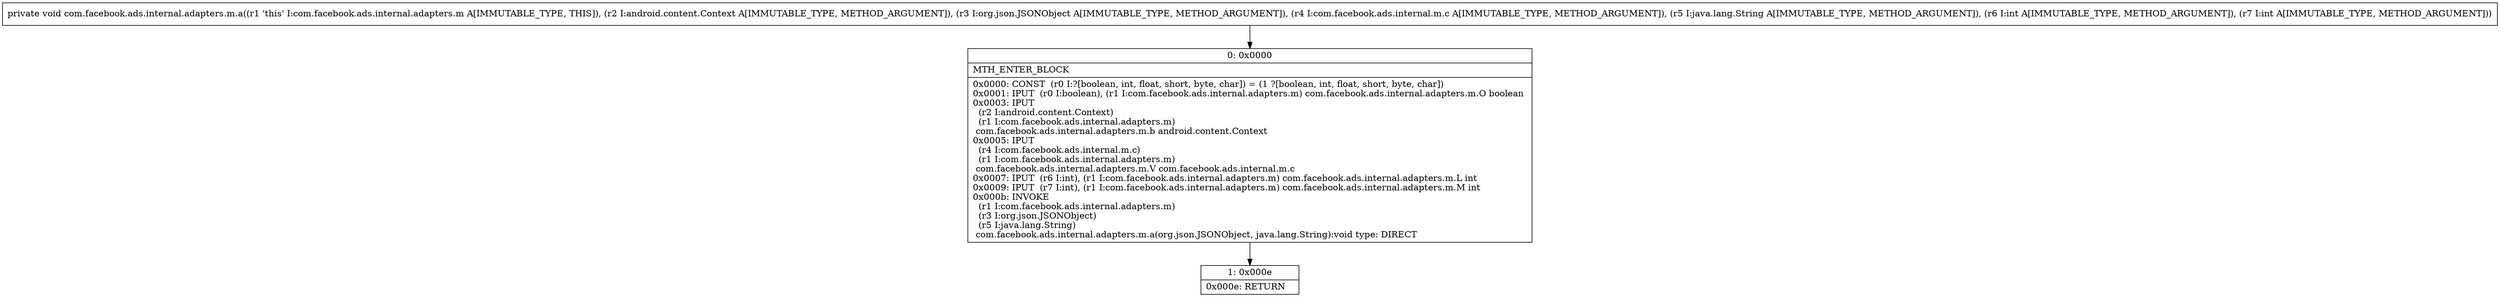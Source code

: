 digraph "CFG forcom.facebook.ads.internal.adapters.m.a(Landroid\/content\/Context;Lorg\/json\/JSONObject;Lcom\/facebook\/ads\/internal\/m\/c;Ljava\/lang\/String;II)V" {
Node_0 [shape=record,label="{0\:\ 0x0000|MTH_ENTER_BLOCK\l|0x0000: CONST  (r0 I:?[boolean, int, float, short, byte, char]) = (1 ?[boolean, int, float, short, byte, char]) \l0x0001: IPUT  (r0 I:boolean), (r1 I:com.facebook.ads.internal.adapters.m) com.facebook.ads.internal.adapters.m.O boolean \l0x0003: IPUT  \l  (r2 I:android.content.Context)\l  (r1 I:com.facebook.ads.internal.adapters.m)\l com.facebook.ads.internal.adapters.m.b android.content.Context \l0x0005: IPUT  \l  (r4 I:com.facebook.ads.internal.m.c)\l  (r1 I:com.facebook.ads.internal.adapters.m)\l com.facebook.ads.internal.adapters.m.V com.facebook.ads.internal.m.c \l0x0007: IPUT  (r6 I:int), (r1 I:com.facebook.ads.internal.adapters.m) com.facebook.ads.internal.adapters.m.L int \l0x0009: IPUT  (r7 I:int), (r1 I:com.facebook.ads.internal.adapters.m) com.facebook.ads.internal.adapters.m.M int \l0x000b: INVOKE  \l  (r1 I:com.facebook.ads.internal.adapters.m)\l  (r3 I:org.json.JSONObject)\l  (r5 I:java.lang.String)\l com.facebook.ads.internal.adapters.m.a(org.json.JSONObject, java.lang.String):void type: DIRECT \l}"];
Node_1 [shape=record,label="{1\:\ 0x000e|0x000e: RETURN   \l}"];
MethodNode[shape=record,label="{private void com.facebook.ads.internal.adapters.m.a((r1 'this' I:com.facebook.ads.internal.adapters.m A[IMMUTABLE_TYPE, THIS]), (r2 I:android.content.Context A[IMMUTABLE_TYPE, METHOD_ARGUMENT]), (r3 I:org.json.JSONObject A[IMMUTABLE_TYPE, METHOD_ARGUMENT]), (r4 I:com.facebook.ads.internal.m.c A[IMMUTABLE_TYPE, METHOD_ARGUMENT]), (r5 I:java.lang.String A[IMMUTABLE_TYPE, METHOD_ARGUMENT]), (r6 I:int A[IMMUTABLE_TYPE, METHOD_ARGUMENT]), (r7 I:int A[IMMUTABLE_TYPE, METHOD_ARGUMENT])) }"];
MethodNode -> Node_0;
Node_0 -> Node_1;
}

